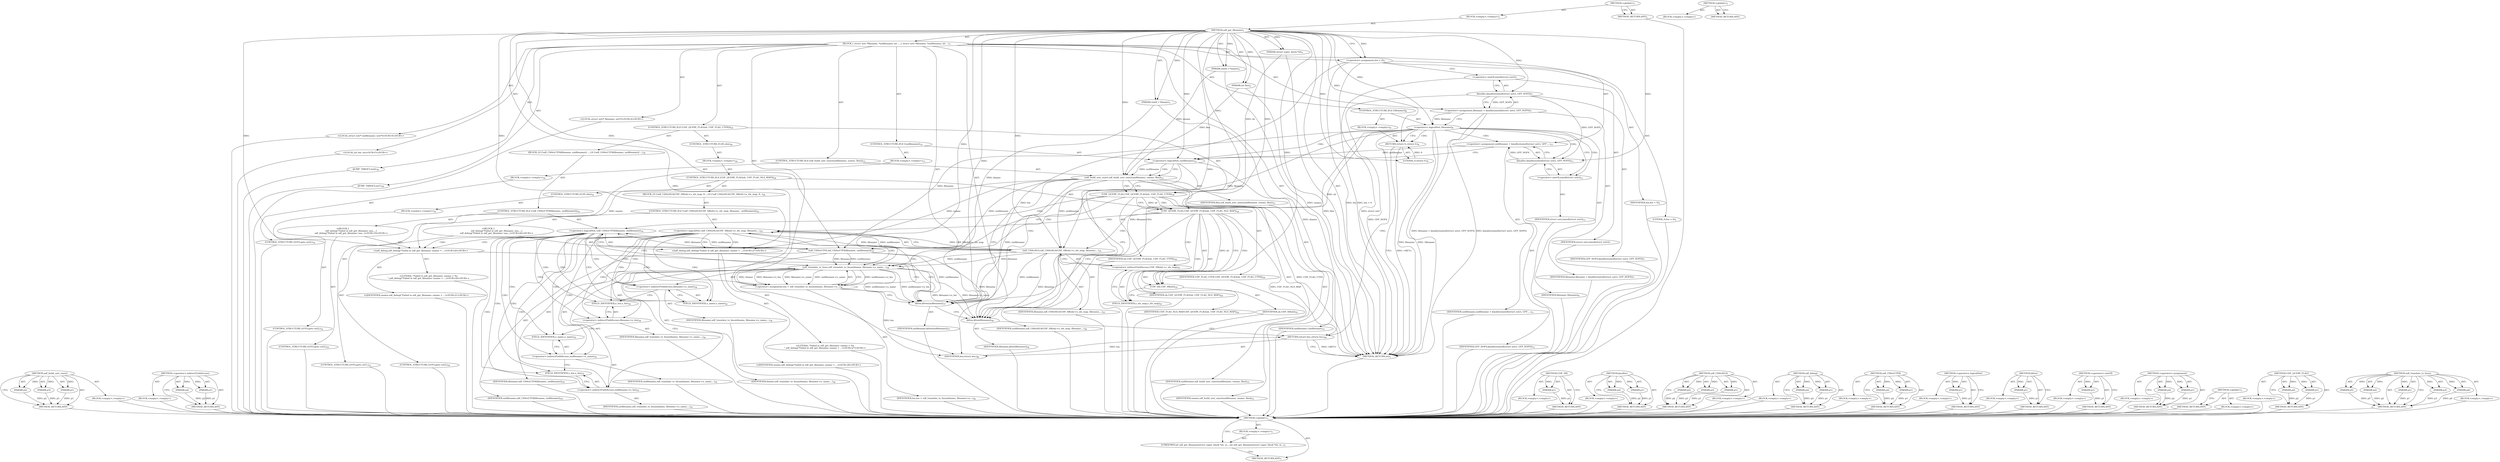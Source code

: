 digraph "&lt;global&gt;" {
vulnerable_158 [label=<(METHOD,udf_build_ustr_exact)>];
vulnerable_159 [label=<(PARAM,p1)>];
vulnerable_160 [label=<(PARAM,p2)>];
vulnerable_161 [label=<(PARAM,p3)>];
vulnerable_162 [label=<(BLOCK,&lt;empty&gt;,&lt;empty&gt;)>];
vulnerable_163 [label=<(METHOD_RETURN,ANY)>];
vulnerable_185 [label=<(METHOD,&lt;operator&gt;.indirectFieldAccess)>];
vulnerable_186 [label=<(PARAM,p1)>];
vulnerable_187 [label=<(PARAM,p2)>];
vulnerable_188 [label=<(BLOCK,&lt;empty&gt;,&lt;empty&gt;)>];
vulnerable_189 [label=<(METHOD_RETURN,ANY)>];
vulnerable_6 [label=<(METHOD,&lt;global&gt;)<SUB>1</SUB>>];
vulnerable_7 [label=<(BLOCK,&lt;empty&gt;,&lt;empty&gt;)<SUB>1</SUB>>];
vulnerable_8 [label=<(METHOD,udf_get_filename)<SUB>1</SUB>>];
vulnerable_9 [label=<(PARAM,struct super_block *sb)<SUB>1</SUB>>];
vulnerable_10 [label=<(PARAM,uint8_t *sname)<SUB>1</SUB>>];
vulnerable_11 [label=<(PARAM,uint8_t *dname)<SUB>1</SUB>>];
vulnerable_12 [label=<(PARAM,int flen)<SUB>2</SUB>>];
vulnerable_13 [label=<(BLOCK,{
 	struct ustr *filename, *unifilename;
 	int ...,{
 	struct ustr *filename, *unifilename;
 	int ...)<SUB>3</SUB>>];
vulnerable_14 [label="<(LOCAL,struct ustr* filename: ustr*)<SUB>4</SUB>>"];
vulnerable_15 [label="<(LOCAL,struct ustr* unifilename: ustr*)<SUB>4</SUB>>"];
vulnerable_16 [label="<(LOCAL,int len: int)<SUB>5</SUB>>"];
vulnerable_17 [label=<(&lt;operator&gt;.assignment,len = 0)<SUB>5</SUB>>];
vulnerable_18 [label=<(IDENTIFIER,len,len = 0)<SUB>5</SUB>>];
vulnerable_19 [label=<(LITERAL,0,len = 0)<SUB>5</SUB>>];
vulnerable_20 [label=<(&lt;operator&gt;.assignment,filename = kmalloc(sizeof(struct ustr), GFP_NOFS))<SUB>7</SUB>>];
vulnerable_21 [label=<(IDENTIFIER,filename,filename = kmalloc(sizeof(struct ustr), GFP_NOFS))<SUB>7</SUB>>];
vulnerable_22 [label=<(kmalloc,kmalloc(sizeof(struct ustr), GFP_NOFS))<SUB>7</SUB>>];
vulnerable_23 [label=<(&lt;operator&gt;.sizeOf,sizeof(struct ustr))<SUB>7</SUB>>];
vulnerable_24 [label=<(IDENTIFIER,struct ustr,sizeof(struct ustr))<SUB>7</SUB>>];
vulnerable_25 [label=<(IDENTIFIER,GFP_NOFS,kmalloc(sizeof(struct ustr), GFP_NOFS))<SUB>7</SUB>>];
vulnerable_26 [label=<(CONTROL_STRUCTURE,IF,if (!filename))<SUB>8</SUB>>];
vulnerable_27 [label=<(&lt;operator&gt;.logicalNot,!filename)<SUB>8</SUB>>];
vulnerable_28 [label=<(IDENTIFIER,filename,!filename)<SUB>8</SUB>>];
vulnerable_29 [label=<(BLOCK,&lt;empty&gt;,&lt;empty&gt;)<SUB>9</SUB>>];
vulnerable_30 [label=<(RETURN,return 0;,return 0;)<SUB>9</SUB>>];
vulnerable_31 [label=<(LITERAL,0,return 0;)<SUB>9</SUB>>];
vulnerable_32 [label=<(&lt;operator&gt;.assignment,unifilename = kmalloc(sizeof(struct ustr), GFP_...)<SUB>11</SUB>>];
vulnerable_33 [label=<(IDENTIFIER,unifilename,unifilename = kmalloc(sizeof(struct ustr), GFP_...)<SUB>11</SUB>>];
vulnerable_34 [label=<(kmalloc,kmalloc(sizeof(struct ustr), GFP_NOFS))<SUB>11</SUB>>];
vulnerable_35 [label=<(&lt;operator&gt;.sizeOf,sizeof(struct ustr))<SUB>11</SUB>>];
vulnerable_36 [label=<(IDENTIFIER,struct ustr,sizeof(struct ustr))<SUB>11</SUB>>];
vulnerable_37 [label=<(IDENTIFIER,GFP_NOFS,kmalloc(sizeof(struct ustr), GFP_NOFS))<SUB>11</SUB>>];
vulnerable_38 [label=<(CONTROL_STRUCTURE,IF,if (!unifilename))<SUB>12</SUB>>];
vulnerable_39 [label=<(&lt;operator&gt;.logicalNot,!unifilename)<SUB>12</SUB>>];
vulnerable_40 [label=<(IDENTIFIER,unifilename,!unifilename)<SUB>12</SUB>>];
vulnerable_41 [label=<(BLOCK,&lt;empty&gt;,&lt;empty&gt;)<SUB>13</SUB>>];
vulnerable_42 [label=<(CONTROL_STRUCTURE,GOTO,goto out1;)<SUB>13</SUB>>];
vulnerable_43 [label=<(CONTROL_STRUCTURE,IF,if (udf_build_ustr_exact(unifilename, sname, flen)))<SUB>15</SUB>>];
vulnerable_44 [label=<(udf_build_ustr_exact,udf_build_ustr_exact(unifilename, sname, flen))<SUB>15</SUB>>];
vulnerable_45 [label=<(IDENTIFIER,unifilename,udf_build_ustr_exact(unifilename, sname, flen))<SUB>15</SUB>>];
vulnerable_46 [label=<(IDENTIFIER,sname,udf_build_ustr_exact(unifilename, sname, flen))<SUB>15</SUB>>];
vulnerable_47 [label=<(IDENTIFIER,flen,udf_build_ustr_exact(unifilename, sname, flen))<SUB>15</SUB>>];
vulnerable_48 [label=<(BLOCK,&lt;empty&gt;,&lt;empty&gt;)<SUB>16</SUB>>];
vulnerable_49 [label=<(CONTROL_STRUCTURE,GOTO,goto out2;)<SUB>16</SUB>>];
vulnerable_50 [label=<(CONTROL_STRUCTURE,IF,if (UDF_QUERY_FLAG(sb, UDF_FLAG_UTF8)))<SUB>18</SUB>>];
vulnerable_51 [label=<(UDF_QUERY_FLAG,UDF_QUERY_FLAG(sb, UDF_FLAG_UTF8))<SUB>18</SUB>>];
vulnerable_52 [label=<(IDENTIFIER,sb,UDF_QUERY_FLAG(sb, UDF_FLAG_UTF8))<SUB>18</SUB>>];
vulnerable_53 [label=<(IDENTIFIER,UDF_FLAG_UTF8,UDF_QUERY_FLAG(sb, UDF_FLAG_UTF8))<SUB>18</SUB>>];
vulnerable_54 [label=<(BLOCK,{
		if (!udf_CS0toUTF8(filename, unifilename)) ...,{
		if (!udf_CS0toUTF8(filename, unifilename)) ...)<SUB>18</SUB>>];
vulnerable_55 [label=<(CONTROL_STRUCTURE,IF,if (!udf_CS0toUTF8(filename, unifilename)))<SUB>19</SUB>>];
vulnerable_56 [label=<(&lt;operator&gt;.logicalNot,!udf_CS0toUTF8(filename, unifilename))<SUB>19</SUB>>];
vulnerable_57 [label=<(udf_CS0toUTF8,udf_CS0toUTF8(filename, unifilename))<SUB>19</SUB>>];
vulnerable_58 [label=<(IDENTIFIER,filename,udf_CS0toUTF8(filename, unifilename))<SUB>19</SUB>>];
vulnerable_59 [label=<(IDENTIFIER,unifilename,udf_CS0toUTF8(filename, unifilename))<SUB>19</SUB>>];
vulnerable_60 [label="<(BLOCK,{
			udf_debug(&quot;Failed in udf_get_filename: sna...,{
			udf_debug(&quot;Failed in udf_get_filename: sna...)<SUB>19</SUB>>"];
vulnerable_61 [label="<(udf_debug,udf_debug(&quot;Failed in udf_get_filename: sname = ...)<SUB>20</SUB>>"];
vulnerable_62 [label="<(LITERAL,&quot;Failed in udf_get_filename: sname = %s\n&quot;,udf_debug(&quot;Failed in udf_get_filename: sname = ...)<SUB>20</SUB>>"];
vulnerable_63 [label="<(IDENTIFIER,sname,udf_debug(&quot;Failed in udf_get_filename: sname = ...)<SUB>21</SUB>>"];
vulnerable_64 [label=<(CONTROL_STRUCTURE,GOTO,goto out2;)<SUB>22</SUB>>];
vulnerable_65 [label=<(CONTROL_STRUCTURE,ELSE,else)<SUB>24</SUB>>];
vulnerable_66 [label=<(BLOCK,&lt;empty&gt;,&lt;empty&gt;)<SUB>24</SUB>>];
vulnerable_67 [label=<(CONTROL_STRUCTURE,IF,if (UDF_QUERY_FLAG(sb, UDF_FLAG_NLS_MAP)))<SUB>24</SUB>>];
vulnerable_68 [label=<(UDF_QUERY_FLAG,UDF_QUERY_FLAG(sb, UDF_FLAG_NLS_MAP))<SUB>24</SUB>>];
vulnerable_69 [label=<(IDENTIFIER,sb,UDF_QUERY_FLAG(sb, UDF_FLAG_NLS_MAP))<SUB>24</SUB>>];
vulnerable_70 [label=<(IDENTIFIER,UDF_FLAG_NLS_MAP,UDF_QUERY_FLAG(sb, UDF_FLAG_NLS_MAP))<SUB>24</SUB>>];
vulnerable_71 [label=<(BLOCK,{
		if (!udf_CS0toNLS(UDF_SB(sb)-&gt;s_nls_map, fi...,{
		if (!udf_CS0toNLS(UDF_SB(sb)-&gt;s_nls_map, fi...)<SUB>24</SUB>>];
vulnerable_72 [label=<(CONTROL_STRUCTURE,IF,if (!udf_CS0toNLS(UDF_SB(sb)-&gt;s_nls_map, filename,
				  unifilename)))<SUB>25</SUB>>];
vulnerable_73 [label=<(&lt;operator&gt;.logicalNot,!udf_CS0toNLS(UDF_SB(sb)-&gt;s_nls_map, filename,
...)<SUB>25</SUB>>];
vulnerable_74 [label=<(udf_CS0toNLS,udf_CS0toNLS(UDF_SB(sb)-&gt;s_nls_map, filename,
	...)<SUB>25</SUB>>];
vulnerable_75 [label=<(&lt;operator&gt;.indirectFieldAccess,UDF_SB(sb)-&gt;s_nls_map)<SUB>25</SUB>>];
vulnerable_76 [label=<(UDF_SB,UDF_SB(sb))<SUB>25</SUB>>];
vulnerable_77 [label=<(IDENTIFIER,sb,UDF_SB(sb))<SUB>25</SUB>>];
vulnerable_78 [label=<(FIELD_IDENTIFIER,s_nls_map,s_nls_map)<SUB>25</SUB>>];
vulnerable_79 [label=<(IDENTIFIER,filename,udf_CS0toNLS(UDF_SB(sb)-&gt;s_nls_map, filename,
	...)<SUB>25</SUB>>];
vulnerable_80 [label=<(IDENTIFIER,unifilename,udf_CS0toNLS(UDF_SB(sb)-&gt;s_nls_map, filename,
	...)<SUB>26</SUB>>];
vulnerable_81 [label="<(BLOCK,{
			udf_debug(&quot;Failed in udf_get_filename: sna...,{
			udf_debug(&quot;Failed in udf_get_filename: sna...)<SUB>26</SUB>>"];
vulnerable_82 [label="<(udf_debug,udf_debug(&quot;Failed in udf_get_filename: sname = ...)<SUB>27</SUB>>"];
vulnerable_83 [label="<(LITERAL,&quot;Failed in udf_get_filename: sname = %s\n&quot;,udf_debug(&quot;Failed in udf_get_filename: sname = ...)<SUB>27</SUB>>"];
vulnerable_84 [label="<(IDENTIFIER,sname,udf_debug(&quot;Failed in udf_get_filename: sname = ...)<SUB>28</SUB>>"];
vulnerable_85 [label=<(CONTROL_STRUCTURE,GOTO,goto out2;)<SUB>29</SUB>>];
vulnerable_86 [label=<(CONTROL_STRUCTURE,ELSE,else)<SUB>32</SUB>>];
vulnerable_87 [label=<(BLOCK,&lt;empty&gt;,&lt;empty&gt;)<SUB>32</SUB>>];
vulnerable_88 [label=<(CONTROL_STRUCTURE,GOTO,goto out2;)<SUB>32</SUB>>];
vulnerable_89 [label=<(&lt;operator&gt;.assignment,len = udf_translate_to_linux(dname, filename-&gt;u...)<SUB>34</SUB>>];
vulnerable_90 [label=<(IDENTIFIER,len,len = udf_translate_to_linux(dname, filename-&gt;u...)<SUB>34</SUB>>];
vulnerable_91 [label=<(udf_translate_to_linux,udf_translate_to_linux(dname, filename-&gt;u_name,...)<SUB>34</SUB>>];
vulnerable_92 [label=<(IDENTIFIER,dname,udf_translate_to_linux(dname, filename-&gt;u_name,...)<SUB>34</SUB>>];
vulnerable_93 [label=<(&lt;operator&gt;.indirectFieldAccess,filename-&gt;u_name)<SUB>34</SUB>>];
vulnerable_94 [label=<(IDENTIFIER,filename,udf_translate_to_linux(dname, filename-&gt;u_name,...)<SUB>34</SUB>>];
vulnerable_95 [label=<(FIELD_IDENTIFIER,u_name,u_name)<SUB>34</SUB>>];
vulnerable_96 [label=<(&lt;operator&gt;.indirectFieldAccess,filename-&gt;u_len)<SUB>34</SUB>>];
vulnerable_97 [label=<(IDENTIFIER,filename,udf_translate_to_linux(dname, filename-&gt;u_name,...)<SUB>34</SUB>>];
vulnerable_98 [label=<(FIELD_IDENTIFIER,u_len,u_len)<SUB>34</SUB>>];
vulnerable_99 [label=<(&lt;operator&gt;.indirectFieldAccess,unifilename-&gt;u_name)<SUB>35</SUB>>];
vulnerable_100 [label=<(IDENTIFIER,unifilename,udf_translate_to_linux(dname, filename-&gt;u_name,...)<SUB>35</SUB>>];
vulnerable_101 [label=<(FIELD_IDENTIFIER,u_name,u_name)<SUB>35</SUB>>];
vulnerable_102 [label=<(&lt;operator&gt;.indirectFieldAccess,unifilename-&gt;u_len)<SUB>35</SUB>>];
vulnerable_103 [label=<(IDENTIFIER,unifilename,udf_translate_to_linux(dname, filename-&gt;u_name,...)<SUB>35</SUB>>];
vulnerable_104 [label=<(FIELD_IDENTIFIER,u_len,u_len)<SUB>35</SUB>>];
vulnerable_105 [label=<(JUMP_TARGET,out2)<SUB>36</SUB>>];
vulnerable_106 [label=<(kfree,kfree(unifilename))<SUB>37</SUB>>];
vulnerable_107 [label=<(IDENTIFIER,unifilename,kfree(unifilename))<SUB>37</SUB>>];
vulnerable_108 [label=<(JUMP_TARGET,out1)<SUB>38</SUB>>];
vulnerable_109 [label=<(kfree,kfree(filename))<SUB>39</SUB>>];
vulnerable_110 [label=<(IDENTIFIER,filename,kfree(filename))<SUB>39</SUB>>];
vulnerable_111 [label=<(RETURN,return len;,return len;)<SUB>40</SUB>>];
vulnerable_112 [label=<(IDENTIFIER,len,return len;)<SUB>40</SUB>>];
vulnerable_113 [label=<(METHOD_RETURN,int)<SUB>1</SUB>>];
vulnerable_115 [label=<(METHOD_RETURN,ANY)<SUB>1</SUB>>];
vulnerable_190 [label=<(METHOD,UDF_SB)>];
vulnerable_191 [label=<(PARAM,p1)>];
vulnerable_192 [label=<(BLOCK,&lt;empty&gt;,&lt;empty&gt;)>];
vulnerable_193 [label=<(METHOD_RETURN,ANY)>];
vulnerable_145 [label=<(METHOD,kmalloc)>];
vulnerable_146 [label=<(PARAM,p1)>];
vulnerable_147 [label=<(PARAM,p2)>];
vulnerable_148 [label=<(BLOCK,&lt;empty&gt;,&lt;empty&gt;)>];
vulnerable_149 [label=<(METHOD_RETURN,ANY)>];
vulnerable_179 [label=<(METHOD,udf_CS0toNLS)>];
vulnerable_180 [label=<(PARAM,p1)>];
vulnerable_181 [label=<(PARAM,p2)>];
vulnerable_182 [label=<(PARAM,p3)>];
vulnerable_183 [label=<(BLOCK,&lt;empty&gt;,&lt;empty&gt;)>];
vulnerable_184 [label=<(METHOD_RETURN,ANY)>];
vulnerable_174 [label=<(METHOD,udf_debug)>];
vulnerable_175 [label=<(PARAM,p1)>];
vulnerable_176 [label=<(PARAM,p2)>];
vulnerable_177 [label=<(BLOCK,&lt;empty&gt;,&lt;empty&gt;)>];
vulnerable_178 [label=<(METHOD_RETURN,ANY)>];
vulnerable_169 [label=<(METHOD,udf_CS0toUTF8)>];
vulnerable_170 [label=<(PARAM,p1)>];
vulnerable_171 [label=<(PARAM,p2)>];
vulnerable_172 [label=<(BLOCK,&lt;empty&gt;,&lt;empty&gt;)>];
vulnerable_173 [label=<(METHOD_RETURN,ANY)>];
vulnerable_154 [label=<(METHOD,&lt;operator&gt;.logicalNot)>];
vulnerable_155 [label=<(PARAM,p1)>];
vulnerable_156 [label=<(BLOCK,&lt;empty&gt;,&lt;empty&gt;)>];
vulnerable_157 [label=<(METHOD_RETURN,ANY)>];
vulnerable_202 [label=<(METHOD,kfree)>];
vulnerable_203 [label=<(PARAM,p1)>];
vulnerable_204 [label=<(BLOCK,&lt;empty&gt;,&lt;empty&gt;)>];
vulnerable_205 [label=<(METHOD_RETURN,ANY)>];
vulnerable_150 [label=<(METHOD,&lt;operator&gt;.sizeOf)>];
vulnerable_151 [label=<(PARAM,p1)>];
vulnerable_152 [label=<(BLOCK,&lt;empty&gt;,&lt;empty&gt;)>];
vulnerable_153 [label=<(METHOD_RETURN,ANY)>];
vulnerable_140 [label=<(METHOD,&lt;operator&gt;.assignment)>];
vulnerable_141 [label=<(PARAM,p1)>];
vulnerable_142 [label=<(PARAM,p2)>];
vulnerable_143 [label=<(BLOCK,&lt;empty&gt;,&lt;empty&gt;)>];
vulnerable_144 [label=<(METHOD_RETURN,ANY)>];
vulnerable_134 [label=<(METHOD,&lt;global&gt;)<SUB>1</SUB>>];
vulnerable_135 [label=<(BLOCK,&lt;empty&gt;,&lt;empty&gt;)>];
vulnerable_136 [label=<(METHOD_RETURN,ANY)>];
vulnerable_164 [label=<(METHOD,UDF_QUERY_FLAG)>];
vulnerable_165 [label=<(PARAM,p1)>];
vulnerable_166 [label=<(PARAM,p2)>];
vulnerable_167 [label=<(BLOCK,&lt;empty&gt;,&lt;empty&gt;)>];
vulnerable_168 [label=<(METHOD_RETURN,ANY)>];
vulnerable_194 [label=<(METHOD,udf_translate_to_linux)>];
vulnerable_195 [label=<(PARAM,p1)>];
vulnerable_196 [label=<(PARAM,p2)>];
vulnerable_197 [label=<(PARAM,p3)>];
vulnerable_198 [label=<(PARAM,p4)>];
vulnerable_199 [label=<(PARAM,p5)>];
vulnerable_200 [label=<(BLOCK,&lt;empty&gt;,&lt;empty&gt;)>];
vulnerable_201 [label=<(METHOD_RETURN,ANY)>];
fixed_6 [label=<(METHOD,&lt;global&gt;)<SUB>1</SUB>>];
fixed_7 [label=<(BLOCK,&lt;empty&gt;,&lt;empty&gt;)<SUB>1</SUB>>];
fixed_8 [label=<(UNKNOWN,int udf_get_filename(struct super_block *sb, ui...,int udf_get_filename(struct super_block *sb, ui...)<SUB>1</SUB>>];
fixed_9 [label=<(METHOD_RETURN,ANY)<SUB>1</SUB>>];
fixed_14 [label=<(METHOD,&lt;global&gt;)<SUB>1</SUB>>];
fixed_15 [label=<(BLOCK,&lt;empty&gt;,&lt;empty&gt;)>];
fixed_16 [label=<(METHOD_RETURN,ANY)>];
vulnerable_158 -> vulnerable_159  [key=0, label="AST: "];
vulnerable_158 -> vulnerable_159  [key=1, label="DDG: "];
vulnerable_158 -> vulnerable_162  [key=0, label="AST: "];
vulnerable_158 -> vulnerable_160  [key=0, label="AST: "];
vulnerable_158 -> vulnerable_160  [key=1, label="DDG: "];
vulnerable_158 -> vulnerable_163  [key=0, label="AST: "];
vulnerable_158 -> vulnerable_163  [key=1, label="CFG: "];
vulnerable_158 -> vulnerable_161  [key=0, label="AST: "];
vulnerable_158 -> vulnerable_161  [key=1, label="DDG: "];
vulnerable_159 -> vulnerable_163  [key=0, label="DDG: p1"];
vulnerable_160 -> vulnerable_163  [key=0, label="DDG: p2"];
vulnerable_161 -> vulnerable_163  [key=0, label="DDG: p3"];
vulnerable_162 -> fixed_6  [key=0];
vulnerable_163 -> fixed_6  [key=0];
vulnerable_185 -> vulnerable_186  [key=0, label="AST: "];
vulnerable_185 -> vulnerable_186  [key=1, label="DDG: "];
vulnerable_185 -> vulnerable_188  [key=0, label="AST: "];
vulnerable_185 -> vulnerable_187  [key=0, label="AST: "];
vulnerable_185 -> vulnerable_187  [key=1, label="DDG: "];
vulnerable_185 -> vulnerable_189  [key=0, label="AST: "];
vulnerable_185 -> vulnerable_189  [key=1, label="CFG: "];
vulnerable_186 -> vulnerable_189  [key=0, label="DDG: p1"];
vulnerable_187 -> vulnerable_189  [key=0, label="DDG: p2"];
vulnerable_188 -> fixed_6  [key=0];
vulnerable_189 -> fixed_6  [key=0];
vulnerable_6 -> vulnerable_7  [key=0, label="AST: "];
vulnerable_6 -> vulnerable_115  [key=0, label="AST: "];
vulnerable_6 -> vulnerable_115  [key=1, label="CFG: "];
vulnerable_7 -> vulnerable_8  [key=0, label="AST: "];
vulnerable_8 -> vulnerable_9  [key=0, label="AST: "];
vulnerable_8 -> vulnerable_9  [key=1, label="DDG: "];
vulnerable_8 -> vulnerable_10  [key=0, label="AST: "];
vulnerable_8 -> vulnerable_10  [key=1, label="DDG: "];
vulnerable_8 -> vulnerable_11  [key=0, label="AST: "];
vulnerable_8 -> vulnerable_11  [key=1, label="DDG: "];
vulnerable_8 -> vulnerable_12  [key=0, label="AST: "];
vulnerable_8 -> vulnerable_12  [key=1, label="DDG: "];
vulnerable_8 -> vulnerable_13  [key=0, label="AST: "];
vulnerable_8 -> vulnerable_113  [key=0, label="AST: "];
vulnerable_8 -> vulnerable_17  [key=0, label="CFG: "];
vulnerable_8 -> vulnerable_17  [key=1, label="DDG: "];
vulnerable_8 -> vulnerable_106  [key=0, label="DDG: "];
vulnerable_8 -> vulnerable_109  [key=0, label="DDG: "];
vulnerable_8 -> vulnerable_112  [key=0, label="DDG: "];
vulnerable_8 -> vulnerable_22  [key=0, label="DDG: "];
vulnerable_8 -> vulnerable_27  [key=0, label="DDG: "];
vulnerable_8 -> vulnerable_30  [key=0, label="DDG: "];
vulnerable_8 -> vulnerable_34  [key=0, label="DDG: "];
vulnerable_8 -> vulnerable_39  [key=0, label="DDG: "];
vulnerable_8 -> vulnerable_44  [key=0, label="DDG: "];
vulnerable_8 -> vulnerable_51  [key=0, label="DDG: "];
vulnerable_8 -> vulnerable_91  [key=0, label="DDG: "];
vulnerable_8 -> vulnerable_31  [key=0, label="DDG: "];
vulnerable_8 -> vulnerable_57  [key=0, label="DDG: "];
vulnerable_8 -> vulnerable_61  [key=0, label="DDG: "];
vulnerable_8 -> vulnerable_68  [key=0, label="DDG: "];
vulnerable_8 -> vulnerable_74  [key=0, label="DDG: "];
vulnerable_8 -> vulnerable_82  [key=0, label="DDG: "];
vulnerable_8 -> vulnerable_76  [key=0, label="DDG: "];
vulnerable_9 -> vulnerable_113  [key=0, label="DDG: sb"];
vulnerable_9 -> vulnerable_51  [key=0, label="DDG: sb"];
vulnerable_10 -> vulnerable_113  [key=0, label="DDG: sname"];
vulnerable_10 -> vulnerable_44  [key=0, label="DDG: sname"];
vulnerable_11 -> vulnerable_113  [key=0, label="DDG: dname"];
vulnerable_11 -> vulnerable_91  [key=0, label="DDG: dname"];
vulnerable_12 -> vulnerable_113  [key=0, label="DDG: flen"];
vulnerable_12 -> vulnerable_44  [key=0, label="DDG: flen"];
vulnerable_13 -> vulnerable_14  [key=0, label="AST: "];
vulnerable_13 -> vulnerable_15  [key=0, label="AST: "];
vulnerable_13 -> vulnerable_16  [key=0, label="AST: "];
vulnerable_13 -> vulnerable_17  [key=0, label="AST: "];
vulnerable_13 -> vulnerable_20  [key=0, label="AST: "];
vulnerable_13 -> vulnerable_26  [key=0, label="AST: "];
vulnerable_13 -> vulnerable_32  [key=0, label="AST: "];
vulnerable_13 -> vulnerable_38  [key=0, label="AST: "];
vulnerable_13 -> vulnerable_43  [key=0, label="AST: "];
vulnerable_13 -> vulnerable_50  [key=0, label="AST: "];
vulnerable_13 -> vulnerable_89  [key=0, label="AST: "];
vulnerable_13 -> vulnerable_105  [key=0, label="AST: "];
vulnerable_13 -> vulnerable_106  [key=0, label="AST: "];
vulnerable_13 -> vulnerable_108  [key=0, label="AST: "];
vulnerable_13 -> vulnerable_109  [key=0, label="AST: "];
vulnerable_13 -> vulnerable_111  [key=0, label="AST: "];
vulnerable_14 -> fixed_6  [key=0];
vulnerable_15 -> fixed_6  [key=0];
vulnerable_16 -> fixed_6  [key=0];
vulnerable_17 -> vulnerable_18  [key=0, label="AST: "];
vulnerable_17 -> vulnerable_19  [key=0, label="AST: "];
vulnerable_17 -> vulnerable_23  [key=0, label="CFG: "];
vulnerable_17 -> vulnerable_113  [key=0, label="DDG: len"];
vulnerable_17 -> vulnerable_113  [key=1, label="DDG: len = 0"];
vulnerable_17 -> vulnerable_112  [key=0, label="DDG: len"];
vulnerable_18 -> fixed_6  [key=0];
vulnerable_19 -> fixed_6  [key=0];
vulnerable_20 -> vulnerable_21  [key=0, label="AST: "];
vulnerable_20 -> vulnerable_22  [key=0, label="AST: "];
vulnerable_20 -> vulnerable_27  [key=0, label="CFG: "];
vulnerable_20 -> vulnerable_27  [key=1, label="DDG: filename"];
vulnerable_20 -> vulnerable_113  [key=0, label="DDG: kmalloc(sizeof(struct ustr), GFP_NOFS)"];
vulnerable_20 -> vulnerable_113  [key=1, label="DDG: filename = kmalloc(sizeof(struct ustr), GFP_NOFS)"];
vulnerable_21 -> fixed_6  [key=0];
vulnerable_22 -> vulnerable_23  [key=0, label="AST: "];
vulnerable_22 -> vulnerable_25  [key=0, label="AST: "];
vulnerable_22 -> vulnerable_20  [key=0, label="CFG: "];
vulnerable_22 -> vulnerable_20  [key=1, label="DDG: GFP_NOFS"];
vulnerable_22 -> vulnerable_113  [key=0, label="DDG: GFP_NOFS"];
vulnerable_22 -> vulnerable_34  [key=0, label="DDG: GFP_NOFS"];
vulnerable_23 -> vulnerable_24  [key=0, label="AST: "];
vulnerable_23 -> vulnerable_22  [key=0, label="CFG: "];
vulnerable_23 -> vulnerable_113  [key=0, label="DDG: struct ustr"];
vulnerable_24 -> fixed_6  [key=0];
vulnerable_25 -> fixed_6  [key=0];
vulnerable_26 -> vulnerable_27  [key=0, label="AST: "];
vulnerable_26 -> vulnerable_29  [key=0, label="AST: "];
vulnerable_27 -> vulnerable_28  [key=0, label="AST: "];
vulnerable_27 -> vulnerable_30  [key=0, label="CFG: "];
vulnerable_27 -> vulnerable_30  [key=1, label="CDG: "];
vulnerable_27 -> vulnerable_35  [key=0, label="CFG: "];
vulnerable_27 -> vulnerable_35  [key=1, label="CDG: "];
vulnerable_27 -> vulnerable_113  [key=0, label="DDG: filename"];
vulnerable_27 -> vulnerable_113  [key=1, label="DDG: !filename"];
vulnerable_27 -> vulnerable_109  [key=0, label="DDG: filename"];
vulnerable_27 -> vulnerable_109  [key=1, label="CDG: "];
vulnerable_27 -> vulnerable_57  [key=0, label="DDG: filename"];
vulnerable_27 -> vulnerable_74  [key=0, label="DDG: filename"];
vulnerable_27 -> vulnerable_34  [key=0, label="CDG: "];
vulnerable_27 -> vulnerable_32  [key=0, label="CDG: "];
vulnerable_27 -> vulnerable_111  [key=0, label="CDG: "];
vulnerable_27 -> vulnerable_39  [key=0, label="CDG: "];
vulnerable_28 -> fixed_6  [key=0];
vulnerable_29 -> vulnerable_30  [key=0, label="AST: "];
vulnerable_30 -> vulnerable_31  [key=0, label="AST: "];
vulnerable_30 -> vulnerable_113  [key=0, label="CFG: "];
vulnerable_30 -> vulnerable_113  [key=1, label="DDG: &lt;RET&gt;"];
vulnerable_31 -> vulnerable_30  [key=0, label="DDG: 0"];
vulnerable_32 -> vulnerable_33  [key=0, label="AST: "];
vulnerable_32 -> vulnerable_34  [key=0, label="AST: "];
vulnerable_32 -> vulnerable_39  [key=0, label="CFG: "];
vulnerable_32 -> vulnerable_39  [key=1, label="DDG: unifilename"];
vulnerable_33 -> fixed_6  [key=0];
vulnerable_34 -> vulnerable_35  [key=0, label="AST: "];
vulnerable_34 -> vulnerable_37  [key=0, label="AST: "];
vulnerable_34 -> vulnerable_32  [key=0, label="CFG: "];
vulnerable_34 -> vulnerable_32  [key=1, label="DDG: GFP_NOFS"];
vulnerable_35 -> vulnerable_36  [key=0, label="AST: "];
vulnerable_35 -> vulnerable_34  [key=0, label="CFG: "];
vulnerable_36 -> fixed_6  [key=0];
vulnerable_37 -> fixed_6  [key=0];
vulnerable_38 -> vulnerable_39  [key=0, label="AST: "];
vulnerable_38 -> vulnerable_41  [key=0, label="AST: "];
vulnerable_39 -> vulnerable_40  [key=0, label="AST: "];
vulnerable_39 -> vulnerable_109  [key=0, label="CFG: "];
vulnerable_39 -> vulnerable_44  [key=0, label="CFG: "];
vulnerable_39 -> vulnerable_44  [key=1, label="DDG: unifilename"];
vulnerable_39 -> vulnerable_44  [key=2, label="CDG: "];
vulnerable_39 -> vulnerable_106  [key=0, label="CDG: "];
vulnerable_40 -> fixed_6  [key=0];
vulnerable_41 -> vulnerable_42  [key=0, label="AST: "];
vulnerable_42 -> fixed_6  [key=0];
vulnerable_43 -> vulnerable_44  [key=0, label="AST: "];
vulnerable_43 -> vulnerable_48  [key=0, label="AST: "];
vulnerable_44 -> vulnerable_45  [key=0, label="AST: "];
vulnerable_44 -> vulnerable_46  [key=0, label="AST: "];
vulnerable_44 -> vulnerable_47  [key=0, label="AST: "];
vulnerable_44 -> vulnerable_106  [key=0, label="CFG: "];
vulnerable_44 -> vulnerable_106  [key=1, label="DDG: unifilename"];
vulnerable_44 -> vulnerable_51  [key=0, label="CFG: "];
vulnerable_44 -> vulnerable_51  [key=1, label="CDG: "];
vulnerable_44 -> vulnerable_57  [key=0, label="DDG: unifilename"];
vulnerable_44 -> vulnerable_61  [key=0, label="DDG: sname"];
vulnerable_44 -> vulnerable_74  [key=0, label="DDG: unifilename"];
vulnerable_44 -> vulnerable_82  [key=0, label="DDG: sname"];
vulnerable_45 -> fixed_6  [key=0];
vulnerable_46 -> fixed_6  [key=0];
vulnerable_47 -> fixed_6  [key=0];
vulnerable_48 -> vulnerable_49  [key=0, label="AST: "];
vulnerable_49 -> fixed_6  [key=0];
vulnerable_50 -> vulnerable_51  [key=0, label="AST: "];
vulnerable_50 -> vulnerable_54  [key=0, label="AST: "];
vulnerable_50 -> vulnerable_65  [key=0, label="AST: "];
vulnerable_51 -> vulnerable_52  [key=0, label="AST: "];
vulnerable_51 -> vulnerable_53  [key=0, label="AST: "];
vulnerable_51 -> vulnerable_57  [key=0, label="CFG: "];
vulnerable_51 -> vulnerable_57  [key=1, label="CDG: "];
vulnerable_51 -> vulnerable_68  [key=0, label="CFG: "];
vulnerable_51 -> vulnerable_68  [key=1, label="DDG: sb"];
vulnerable_51 -> vulnerable_68  [key=2, label="CDG: "];
vulnerable_51 -> vulnerable_113  [key=0, label="DDG: UDF_FLAG_UTF8"];
vulnerable_51 -> vulnerable_56  [key=0, label="CDG: "];
vulnerable_52 -> fixed_6  [key=0];
vulnerable_53 -> fixed_6  [key=0];
vulnerable_54 -> vulnerable_55  [key=0, label="AST: "];
vulnerable_55 -> vulnerable_56  [key=0, label="AST: "];
vulnerable_55 -> vulnerable_60  [key=0, label="AST: "];
vulnerable_56 -> vulnerable_57  [key=0, label="AST: "];
vulnerable_56 -> vulnerable_61  [key=0, label="CFG: "];
vulnerable_56 -> vulnerable_61  [key=1, label="CDG: "];
vulnerable_56 -> vulnerable_95  [key=0, label="CFG: "];
vulnerable_56 -> vulnerable_95  [key=1, label="CDG: "];
vulnerable_56 -> vulnerable_96  [key=0, label="CDG: "];
vulnerable_56 -> vulnerable_89  [key=0, label="CDG: "];
vulnerable_56 -> vulnerable_98  [key=0, label="CDG: "];
vulnerable_56 -> vulnerable_99  [key=0, label="CDG: "];
vulnerable_56 -> vulnerable_102  [key=0, label="CDG: "];
vulnerable_56 -> vulnerable_104  [key=0, label="CDG: "];
vulnerable_56 -> vulnerable_91  [key=0, label="CDG: "];
vulnerable_56 -> vulnerable_93  [key=0, label="CDG: "];
vulnerable_56 -> vulnerable_101  [key=0, label="CDG: "];
vulnerable_57 -> vulnerable_58  [key=0, label="AST: "];
vulnerable_57 -> vulnerable_59  [key=0, label="AST: "];
vulnerable_57 -> vulnerable_56  [key=0, label="CFG: "];
vulnerable_57 -> vulnerable_56  [key=1, label="DDG: filename"];
vulnerable_57 -> vulnerable_56  [key=2, label="DDG: unifilename"];
vulnerable_57 -> vulnerable_106  [key=0, label="DDG: unifilename"];
vulnerable_57 -> vulnerable_109  [key=0, label="DDG: filename"];
vulnerable_57 -> vulnerable_91  [key=0, label="DDG: filename"];
vulnerable_57 -> vulnerable_91  [key=1, label="DDG: unifilename"];
vulnerable_58 -> fixed_6  [key=0];
vulnerable_59 -> fixed_6  [key=0];
vulnerable_60 -> vulnerable_61  [key=0, label="AST: "];
vulnerable_60 -> vulnerable_64  [key=0, label="AST: "];
vulnerable_61 -> vulnerable_62  [key=0, label="AST: "];
vulnerable_61 -> vulnerable_63  [key=0, label="AST: "];
vulnerable_61 -> vulnerable_106  [key=0, label="CFG: "];
vulnerable_62 -> fixed_6  [key=0];
vulnerable_63 -> fixed_6  [key=0];
vulnerable_64 -> fixed_6  [key=0];
vulnerable_65 -> vulnerable_66  [key=0, label="AST: "];
vulnerable_66 -> vulnerable_67  [key=0, label="AST: "];
vulnerable_67 -> vulnerable_68  [key=0, label="AST: "];
vulnerable_67 -> vulnerable_71  [key=0, label="AST: "];
vulnerable_67 -> vulnerable_86  [key=0, label="AST: "];
vulnerable_68 -> vulnerable_69  [key=0, label="AST: "];
vulnerable_68 -> vulnerable_70  [key=0, label="AST: "];
vulnerable_68 -> vulnerable_76  [key=0, label="CFG: "];
vulnerable_68 -> vulnerable_76  [key=1, label="DDG: sb"];
vulnerable_68 -> vulnerable_76  [key=2, label="CDG: "];
vulnerable_68 -> vulnerable_106  [key=0, label="CFG: "];
vulnerable_68 -> vulnerable_113  [key=0, label="DDG: UDF_FLAG_NLS_MAP"];
vulnerable_68 -> vulnerable_73  [key=0, label="CDG: "];
vulnerable_68 -> vulnerable_75  [key=0, label="CDG: "];
vulnerable_68 -> vulnerable_74  [key=0, label="CDG: "];
vulnerable_68 -> vulnerable_78  [key=0, label="CDG: "];
vulnerable_69 -> fixed_6  [key=0];
vulnerable_70 -> fixed_6  [key=0];
vulnerable_71 -> vulnerable_72  [key=0, label="AST: "];
vulnerable_72 -> vulnerable_73  [key=0, label="AST: "];
vulnerable_72 -> vulnerable_81  [key=0, label="AST: "];
vulnerable_73 -> vulnerable_74  [key=0, label="AST: "];
vulnerable_73 -> vulnerable_82  [key=0, label="CFG: "];
vulnerable_73 -> vulnerable_82  [key=1, label="CDG: "];
vulnerable_73 -> vulnerable_95  [key=0, label="CFG: "];
vulnerable_73 -> vulnerable_95  [key=1, label="CDG: "];
vulnerable_73 -> vulnerable_96  [key=0, label="CDG: "];
vulnerable_73 -> vulnerable_89  [key=0, label="CDG: "];
vulnerable_73 -> vulnerable_98  [key=0, label="CDG: "];
vulnerable_73 -> vulnerable_99  [key=0, label="CDG: "];
vulnerable_73 -> vulnerable_102  [key=0, label="CDG: "];
vulnerable_73 -> vulnerable_104  [key=0, label="CDG: "];
vulnerable_73 -> vulnerable_91  [key=0, label="CDG: "];
vulnerable_73 -> vulnerable_93  [key=0, label="CDG: "];
vulnerable_73 -> vulnerable_101  [key=0, label="CDG: "];
vulnerable_74 -> vulnerable_75  [key=0, label="AST: "];
vulnerable_74 -> vulnerable_79  [key=0, label="AST: "];
vulnerable_74 -> vulnerable_80  [key=0, label="AST: "];
vulnerable_74 -> vulnerable_73  [key=0, label="CFG: "];
vulnerable_74 -> vulnerable_73  [key=1, label="DDG: UDF_SB(sb)-&gt;s_nls_map"];
vulnerable_74 -> vulnerable_73  [key=2, label="DDG: filename"];
vulnerable_74 -> vulnerable_73  [key=3, label="DDG: unifilename"];
vulnerable_74 -> vulnerable_106  [key=0, label="DDG: unifilename"];
vulnerable_74 -> vulnerable_109  [key=0, label="DDG: filename"];
vulnerable_74 -> vulnerable_91  [key=0, label="DDG: filename"];
vulnerable_74 -> vulnerable_91  [key=1, label="DDG: unifilename"];
vulnerable_75 -> vulnerable_76  [key=0, label="AST: "];
vulnerable_75 -> vulnerable_78  [key=0, label="AST: "];
vulnerable_75 -> vulnerable_74  [key=0, label="CFG: "];
vulnerable_76 -> vulnerable_77  [key=0, label="AST: "];
vulnerable_76 -> vulnerable_78  [key=0, label="CFG: "];
vulnerable_77 -> fixed_6  [key=0];
vulnerable_78 -> vulnerable_75  [key=0, label="CFG: "];
vulnerable_79 -> fixed_6  [key=0];
vulnerable_80 -> fixed_6  [key=0];
vulnerable_81 -> vulnerable_82  [key=0, label="AST: "];
vulnerable_81 -> vulnerable_85  [key=0, label="AST: "];
vulnerable_82 -> vulnerable_83  [key=0, label="AST: "];
vulnerable_82 -> vulnerable_84  [key=0, label="AST: "];
vulnerable_82 -> vulnerable_106  [key=0, label="CFG: "];
vulnerable_83 -> fixed_6  [key=0];
vulnerable_84 -> fixed_6  [key=0];
vulnerable_85 -> fixed_6  [key=0];
vulnerable_86 -> vulnerable_87  [key=0, label="AST: "];
vulnerable_87 -> vulnerable_88  [key=0, label="AST: "];
vulnerable_88 -> fixed_6  [key=0];
vulnerable_89 -> vulnerable_90  [key=0, label="AST: "];
vulnerable_89 -> vulnerable_91  [key=0, label="AST: "];
vulnerable_89 -> vulnerable_106  [key=0, label="CFG: "];
vulnerable_89 -> vulnerable_112  [key=0, label="DDG: len"];
vulnerable_90 -> fixed_6  [key=0];
vulnerable_91 -> vulnerable_92  [key=0, label="AST: "];
vulnerable_91 -> vulnerable_93  [key=0, label="AST: "];
vulnerable_91 -> vulnerable_96  [key=0, label="AST: "];
vulnerable_91 -> vulnerable_99  [key=0, label="AST: "];
vulnerable_91 -> vulnerable_102  [key=0, label="AST: "];
vulnerable_91 -> vulnerable_89  [key=0, label="CFG: "];
vulnerable_91 -> vulnerable_89  [key=1, label="DDG: unifilename-&gt;u_len"];
vulnerable_91 -> vulnerable_89  [key=2, label="DDG: dname"];
vulnerable_91 -> vulnerable_89  [key=3, label="DDG: filename-&gt;u_len"];
vulnerable_91 -> vulnerable_89  [key=4, label="DDG: filename-&gt;u_name"];
vulnerable_91 -> vulnerable_89  [key=5, label="DDG: unifilename-&gt;u_name"];
vulnerable_91 -> vulnerable_106  [key=0, label="DDG: unifilename-&gt;u_name"];
vulnerable_91 -> vulnerable_106  [key=1, label="DDG: unifilename-&gt;u_len"];
vulnerable_91 -> vulnerable_109  [key=0, label="DDG: filename-&gt;u_name"];
vulnerable_91 -> vulnerable_109  [key=1, label="DDG: filename-&gt;u_len"];
vulnerable_92 -> fixed_6  [key=0];
vulnerable_93 -> vulnerable_94  [key=0, label="AST: "];
vulnerable_93 -> vulnerable_95  [key=0, label="AST: "];
vulnerable_93 -> vulnerable_98  [key=0, label="CFG: "];
vulnerable_94 -> fixed_6  [key=0];
vulnerable_95 -> vulnerable_93  [key=0, label="CFG: "];
vulnerable_96 -> vulnerable_97  [key=0, label="AST: "];
vulnerable_96 -> vulnerable_98  [key=0, label="AST: "];
vulnerable_96 -> vulnerable_101  [key=0, label="CFG: "];
vulnerable_97 -> fixed_6  [key=0];
vulnerable_98 -> vulnerable_96  [key=0, label="CFG: "];
vulnerable_99 -> vulnerable_100  [key=0, label="AST: "];
vulnerable_99 -> vulnerable_101  [key=0, label="AST: "];
vulnerable_99 -> vulnerable_104  [key=0, label="CFG: "];
vulnerable_100 -> fixed_6  [key=0];
vulnerable_101 -> vulnerable_99  [key=0, label="CFG: "];
vulnerable_102 -> vulnerable_103  [key=0, label="AST: "];
vulnerable_102 -> vulnerable_104  [key=0, label="AST: "];
vulnerable_102 -> vulnerable_91  [key=0, label="CFG: "];
vulnerable_103 -> fixed_6  [key=0];
vulnerable_104 -> vulnerable_102  [key=0, label="CFG: "];
vulnerable_105 -> fixed_6  [key=0];
vulnerable_106 -> vulnerable_107  [key=0, label="AST: "];
vulnerable_106 -> vulnerable_109  [key=0, label="CFG: "];
vulnerable_107 -> fixed_6  [key=0];
vulnerable_108 -> fixed_6  [key=0];
vulnerable_109 -> vulnerable_110  [key=0, label="AST: "];
vulnerable_109 -> vulnerable_111  [key=0, label="CFG: "];
vulnerable_110 -> fixed_6  [key=0];
vulnerable_111 -> vulnerable_112  [key=0, label="AST: "];
vulnerable_111 -> vulnerable_113  [key=0, label="CFG: "];
vulnerable_111 -> vulnerable_113  [key=1, label="DDG: &lt;RET&gt;"];
vulnerable_112 -> vulnerable_111  [key=0, label="DDG: len"];
vulnerable_113 -> fixed_6  [key=0];
vulnerable_115 -> fixed_6  [key=0];
vulnerable_190 -> vulnerable_191  [key=0, label="AST: "];
vulnerable_190 -> vulnerable_191  [key=1, label="DDG: "];
vulnerable_190 -> vulnerable_192  [key=0, label="AST: "];
vulnerable_190 -> vulnerable_193  [key=0, label="AST: "];
vulnerable_190 -> vulnerable_193  [key=1, label="CFG: "];
vulnerable_191 -> vulnerable_193  [key=0, label="DDG: p1"];
vulnerable_192 -> fixed_6  [key=0];
vulnerable_193 -> fixed_6  [key=0];
vulnerable_145 -> vulnerable_146  [key=0, label="AST: "];
vulnerable_145 -> vulnerable_146  [key=1, label="DDG: "];
vulnerable_145 -> vulnerable_148  [key=0, label="AST: "];
vulnerable_145 -> vulnerable_147  [key=0, label="AST: "];
vulnerable_145 -> vulnerable_147  [key=1, label="DDG: "];
vulnerable_145 -> vulnerable_149  [key=0, label="AST: "];
vulnerable_145 -> vulnerable_149  [key=1, label="CFG: "];
vulnerable_146 -> vulnerable_149  [key=0, label="DDG: p1"];
vulnerable_147 -> vulnerable_149  [key=0, label="DDG: p2"];
vulnerable_148 -> fixed_6  [key=0];
vulnerable_149 -> fixed_6  [key=0];
vulnerable_179 -> vulnerable_180  [key=0, label="AST: "];
vulnerable_179 -> vulnerable_180  [key=1, label="DDG: "];
vulnerable_179 -> vulnerable_183  [key=0, label="AST: "];
vulnerable_179 -> vulnerable_181  [key=0, label="AST: "];
vulnerable_179 -> vulnerable_181  [key=1, label="DDG: "];
vulnerable_179 -> vulnerable_184  [key=0, label="AST: "];
vulnerable_179 -> vulnerable_184  [key=1, label="CFG: "];
vulnerable_179 -> vulnerable_182  [key=0, label="AST: "];
vulnerable_179 -> vulnerable_182  [key=1, label="DDG: "];
vulnerable_180 -> vulnerable_184  [key=0, label="DDG: p1"];
vulnerable_181 -> vulnerable_184  [key=0, label="DDG: p2"];
vulnerable_182 -> vulnerable_184  [key=0, label="DDG: p3"];
vulnerable_183 -> fixed_6  [key=0];
vulnerable_184 -> fixed_6  [key=0];
vulnerable_174 -> vulnerable_175  [key=0, label="AST: "];
vulnerable_174 -> vulnerable_175  [key=1, label="DDG: "];
vulnerable_174 -> vulnerable_177  [key=0, label="AST: "];
vulnerable_174 -> vulnerable_176  [key=0, label="AST: "];
vulnerable_174 -> vulnerable_176  [key=1, label="DDG: "];
vulnerable_174 -> vulnerable_178  [key=0, label="AST: "];
vulnerable_174 -> vulnerable_178  [key=1, label="CFG: "];
vulnerable_175 -> vulnerable_178  [key=0, label="DDG: p1"];
vulnerable_176 -> vulnerable_178  [key=0, label="DDG: p2"];
vulnerable_177 -> fixed_6  [key=0];
vulnerable_178 -> fixed_6  [key=0];
vulnerable_169 -> vulnerable_170  [key=0, label="AST: "];
vulnerable_169 -> vulnerable_170  [key=1, label="DDG: "];
vulnerable_169 -> vulnerable_172  [key=0, label="AST: "];
vulnerable_169 -> vulnerable_171  [key=0, label="AST: "];
vulnerable_169 -> vulnerable_171  [key=1, label="DDG: "];
vulnerable_169 -> vulnerable_173  [key=0, label="AST: "];
vulnerable_169 -> vulnerable_173  [key=1, label="CFG: "];
vulnerable_170 -> vulnerable_173  [key=0, label="DDG: p1"];
vulnerable_171 -> vulnerable_173  [key=0, label="DDG: p2"];
vulnerable_172 -> fixed_6  [key=0];
vulnerable_173 -> fixed_6  [key=0];
vulnerable_154 -> vulnerable_155  [key=0, label="AST: "];
vulnerable_154 -> vulnerable_155  [key=1, label="DDG: "];
vulnerable_154 -> vulnerable_156  [key=0, label="AST: "];
vulnerable_154 -> vulnerable_157  [key=0, label="AST: "];
vulnerable_154 -> vulnerable_157  [key=1, label="CFG: "];
vulnerable_155 -> vulnerable_157  [key=0, label="DDG: p1"];
vulnerable_156 -> fixed_6  [key=0];
vulnerable_157 -> fixed_6  [key=0];
vulnerable_202 -> vulnerable_203  [key=0, label="AST: "];
vulnerable_202 -> vulnerable_203  [key=1, label="DDG: "];
vulnerable_202 -> vulnerable_204  [key=0, label="AST: "];
vulnerable_202 -> vulnerable_205  [key=0, label="AST: "];
vulnerable_202 -> vulnerable_205  [key=1, label="CFG: "];
vulnerable_203 -> vulnerable_205  [key=0, label="DDG: p1"];
vulnerable_204 -> fixed_6  [key=0];
vulnerable_205 -> fixed_6  [key=0];
vulnerable_150 -> vulnerable_151  [key=0, label="AST: "];
vulnerable_150 -> vulnerable_151  [key=1, label="DDG: "];
vulnerable_150 -> vulnerable_152  [key=0, label="AST: "];
vulnerable_150 -> vulnerable_153  [key=0, label="AST: "];
vulnerable_150 -> vulnerable_153  [key=1, label="CFG: "];
vulnerable_151 -> vulnerable_153  [key=0, label="DDG: p1"];
vulnerable_152 -> fixed_6  [key=0];
vulnerable_153 -> fixed_6  [key=0];
vulnerable_140 -> vulnerable_141  [key=0, label="AST: "];
vulnerable_140 -> vulnerable_141  [key=1, label="DDG: "];
vulnerable_140 -> vulnerable_143  [key=0, label="AST: "];
vulnerable_140 -> vulnerable_142  [key=0, label="AST: "];
vulnerable_140 -> vulnerable_142  [key=1, label="DDG: "];
vulnerable_140 -> vulnerable_144  [key=0, label="AST: "];
vulnerable_140 -> vulnerable_144  [key=1, label="CFG: "];
vulnerable_141 -> vulnerable_144  [key=0, label="DDG: p1"];
vulnerable_142 -> vulnerable_144  [key=0, label="DDG: p2"];
vulnerable_143 -> fixed_6  [key=0];
vulnerable_144 -> fixed_6  [key=0];
vulnerable_134 -> vulnerable_135  [key=0, label="AST: "];
vulnerable_134 -> vulnerable_136  [key=0, label="AST: "];
vulnerable_134 -> vulnerable_136  [key=1, label="CFG: "];
vulnerable_135 -> fixed_6  [key=0];
vulnerable_136 -> fixed_6  [key=0];
vulnerable_164 -> vulnerable_165  [key=0, label="AST: "];
vulnerable_164 -> vulnerable_165  [key=1, label="DDG: "];
vulnerable_164 -> vulnerable_167  [key=0, label="AST: "];
vulnerable_164 -> vulnerable_166  [key=0, label="AST: "];
vulnerable_164 -> vulnerable_166  [key=1, label="DDG: "];
vulnerable_164 -> vulnerable_168  [key=0, label="AST: "];
vulnerable_164 -> vulnerable_168  [key=1, label="CFG: "];
vulnerable_165 -> vulnerable_168  [key=0, label="DDG: p1"];
vulnerable_166 -> vulnerable_168  [key=0, label="DDG: p2"];
vulnerable_167 -> fixed_6  [key=0];
vulnerable_168 -> fixed_6  [key=0];
vulnerable_194 -> vulnerable_195  [key=0, label="AST: "];
vulnerable_194 -> vulnerable_195  [key=1, label="DDG: "];
vulnerable_194 -> vulnerable_200  [key=0, label="AST: "];
vulnerable_194 -> vulnerable_196  [key=0, label="AST: "];
vulnerable_194 -> vulnerable_196  [key=1, label="DDG: "];
vulnerable_194 -> vulnerable_201  [key=0, label="AST: "];
vulnerable_194 -> vulnerable_201  [key=1, label="CFG: "];
vulnerable_194 -> vulnerable_197  [key=0, label="AST: "];
vulnerable_194 -> vulnerable_197  [key=1, label="DDG: "];
vulnerable_194 -> vulnerable_198  [key=0, label="AST: "];
vulnerable_194 -> vulnerable_198  [key=1, label="DDG: "];
vulnerable_194 -> vulnerable_199  [key=0, label="AST: "];
vulnerable_194 -> vulnerable_199  [key=1, label="DDG: "];
vulnerable_195 -> vulnerable_201  [key=0, label="DDG: p1"];
vulnerable_196 -> vulnerable_201  [key=0, label="DDG: p2"];
vulnerable_197 -> vulnerable_201  [key=0, label="DDG: p3"];
vulnerable_198 -> vulnerable_201  [key=0, label="DDG: p4"];
vulnerable_199 -> vulnerable_201  [key=0, label="DDG: p5"];
vulnerable_200 -> fixed_6  [key=0];
vulnerable_201 -> fixed_6  [key=0];
fixed_6 -> fixed_7  [key=0, label="AST: "];
fixed_6 -> fixed_9  [key=0, label="AST: "];
fixed_6 -> fixed_8  [key=0, label="CFG: "];
fixed_7 -> fixed_8  [key=0, label="AST: "];
fixed_8 -> fixed_9  [key=0, label="CFG: "];
fixed_14 -> fixed_15  [key=0, label="AST: "];
fixed_14 -> fixed_16  [key=0, label="AST: "];
fixed_14 -> fixed_16  [key=1, label="CFG: "];
}
